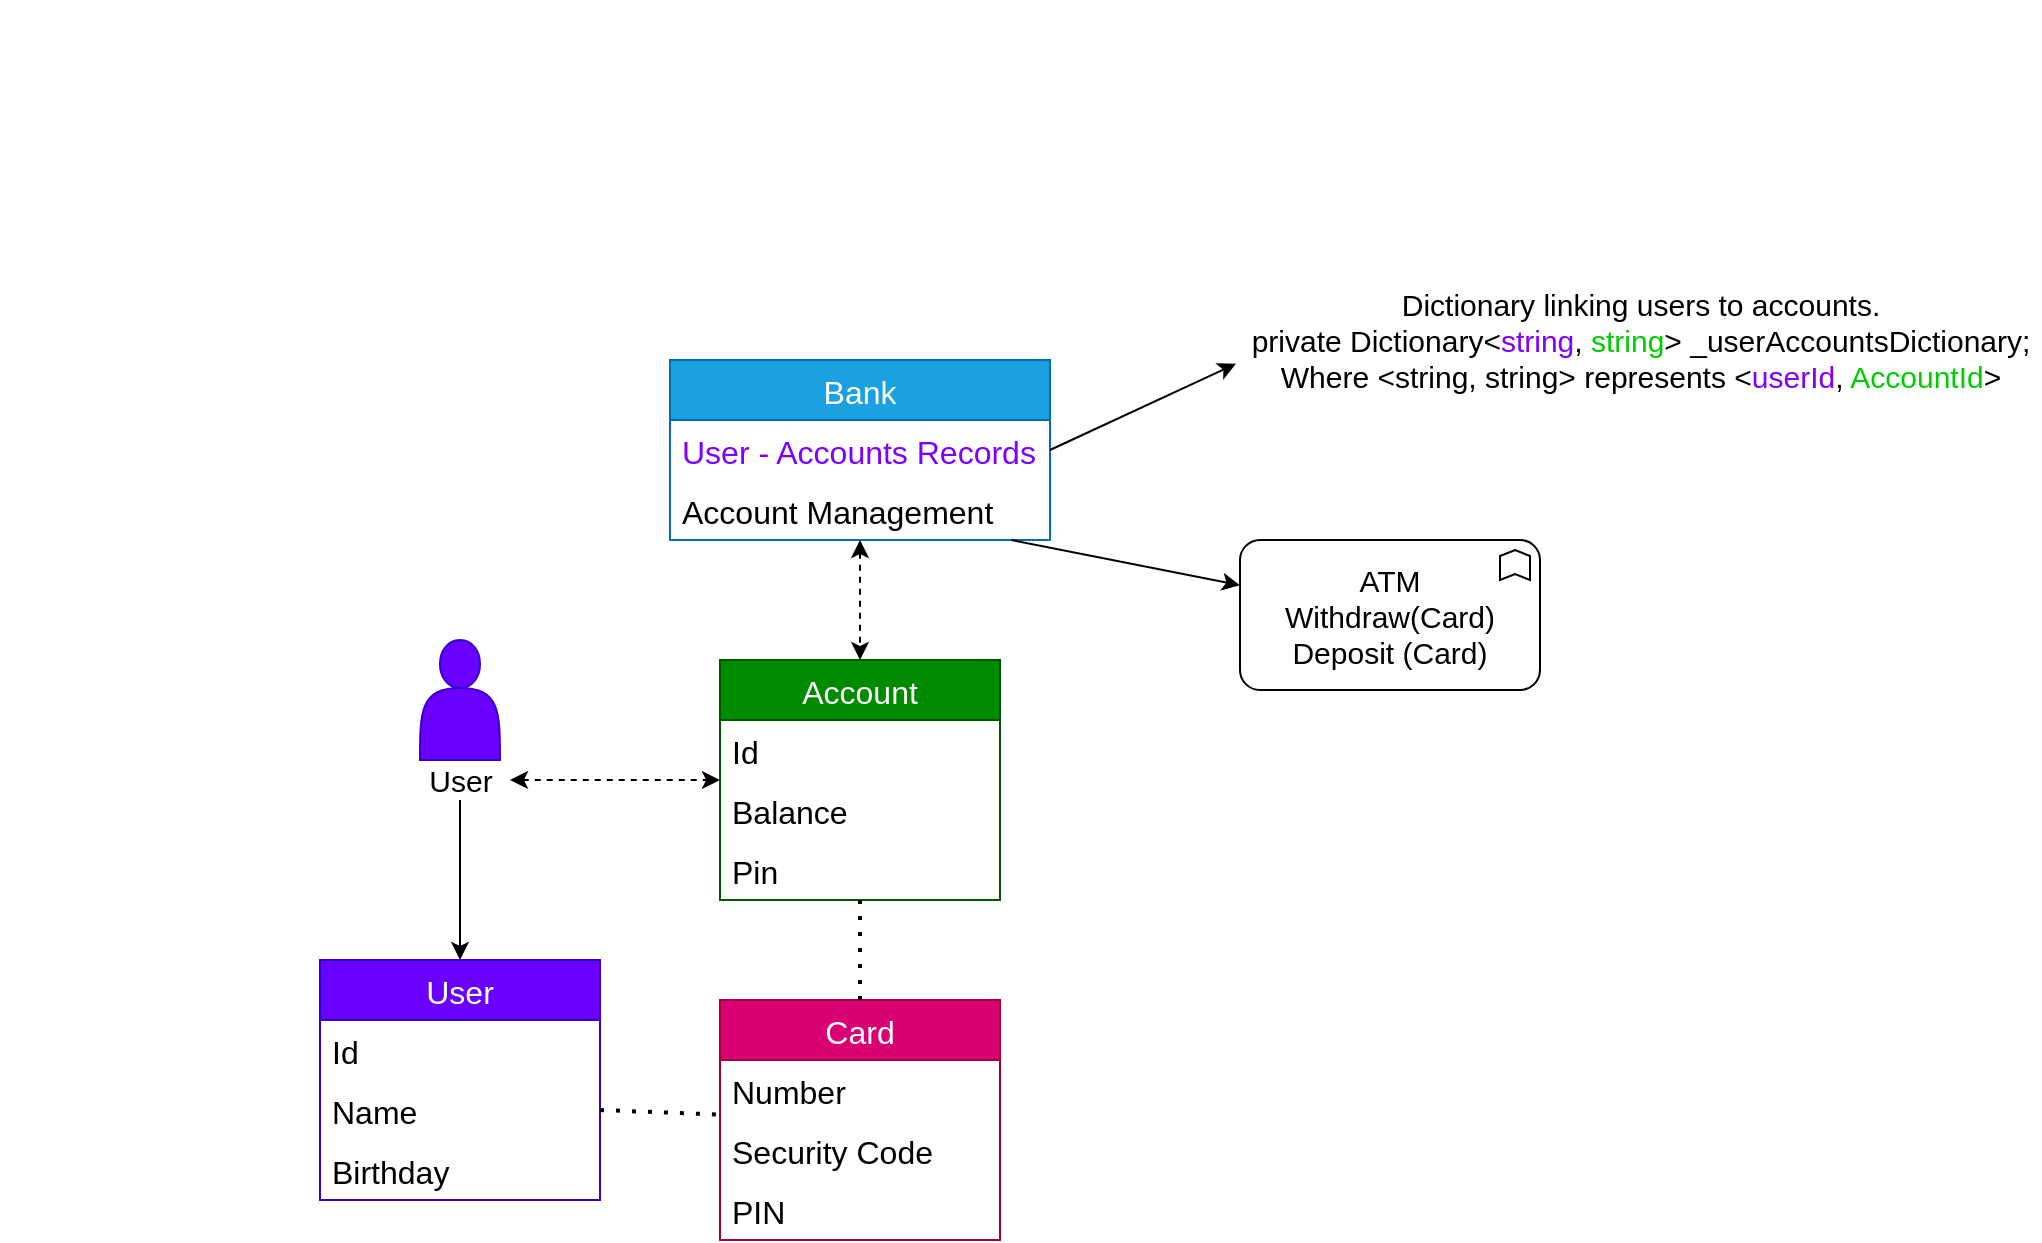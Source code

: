 <mxfile>
    <diagram id="jIoSEg7m4Jp2zM0ocRTL" name="Outline">
        <mxGraphModel dx="2392" dy="1150" grid="1" gridSize="10" guides="1" tooltips="1" connect="1" arrows="1" fold="1" page="1" pageScale="1" pageWidth="827" pageHeight="1169" math="0" shadow="0">
            <root>
                <mxCell id="0"/>
                <mxCell id="1" parent="0"/>
                <mxCell id="10" style="edgeStyle=none;html=1;fontSize=16;entryX=0.5;entryY=0;entryDx=0;entryDy=0;" parent="1" source="25" target="12" edge="1">
                    <mxGeometry relative="1" as="geometry">
                        <mxPoint x="145" y="472.931" as="targetPoint"/>
                        <mxPoint x="60" y="530" as="sourcePoint"/>
                    </mxGeometry>
                </mxCell>
                <mxCell id="5" value="&lt;h1&gt;&lt;b style=&quot;color: rgb(255 , 255 , 255) ; font-size: 16px ; text-align: center&quot;&gt;Banking Outline&lt;/b&gt;&lt;/h1&gt;&lt;p&gt;&lt;span style=&quot;color: rgb(255 , 255 , 255) ; font-size: 12px ; text-align: center&quot;&gt;Welcome to our banking outline!&lt;/span&gt;&lt;br style=&quot;color: rgb(255 , 255 , 255) ; font-size: 12px ; text-align: center&quot;&gt;&lt;span style=&quot;color: rgb(255 , 255 , 255) ; font-size: 12px ; text-align: center&quot;&gt;Here, we can plan systems.&lt;/span&gt;&lt;br&gt;&lt;/p&gt;" style="text;html=1;strokeColor=none;fillColor=none;spacing=5;spacingTop=-20;whiteSpace=wrap;overflow=hidden;rounded=0;fontSize=16;" parent="1" vertex="1">
                    <mxGeometry x="10" y="10" width="190" height="130" as="geometry"/>
                </mxCell>
                <mxCell id="12" value="User" style="swimlane;fontStyle=0;childLayout=stackLayout;horizontal=1;startSize=30;horizontalStack=0;resizeParent=1;resizeParentMax=0;resizeLast=0;collapsible=1;marginBottom=0;fontSize=16;fillColor=#6a00ff;fontColor=#ffffff;strokeColor=#3700CC;swimlaneFillColor=default;" parent="1" vertex="1">
                    <mxGeometry x="170" y="480" width="140" height="120" as="geometry"/>
                </mxCell>
                <mxCell id="13" value="Id" style="text;strokeColor=none;fillColor=none;align=left;verticalAlign=middle;spacingLeft=4;spacingRight=4;overflow=hidden;points=[[0,0.5],[1,0.5]];portConstraint=eastwest;rotatable=0;fontSize=16;" parent="12" vertex="1">
                    <mxGeometry y="30" width="140" height="30" as="geometry"/>
                </mxCell>
                <mxCell id="14" value="Name" style="text;strokeColor=none;fillColor=none;align=left;verticalAlign=middle;spacingLeft=4;spacingRight=4;overflow=hidden;points=[[0,0.5],[1,0.5]];portConstraint=eastwest;rotatable=0;fontSize=16;" parent="12" vertex="1">
                    <mxGeometry y="60" width="140" height="30" as="geometry"/>
                </mxCell>
                <mxCell id="22" value="Birthday" style="text;strokeColor=none;fillColor=none;align=left;verticalAlign=middle;spacingLeft=4;spacingRight=4;overflow=hidden;points=[[0,0.5],[1,0.5]];portConstraint=eastwest;rotatable=0;fontSize=16;" parent="12" vertex="1">
                    <mxGeometry y="90" width="140" height="30" as="geometry"/>
                </mxCell>
                <mxCell id="16" value="Bank" style="swimlane;fontStyle=0;childLayout=stackLayout;horizontal=1;startSize=30;horizontalStack=0;resizeParent=1;resizeParentMax=0;resizeLast=0;collapsible=1;marginBottom=0;fontSize=16;fillColor=#1ba1e2;fontColor=#ffffff;strokeColor=#006EAF;swimlaneFillColor=default;" parent="1" vertex="1">
                    <mxGeometry x="345" y="180" width="190" height="90" as="geometry"/>
                </mxCell>
                <mxCell id="17" value="User - Accounts Records " style="text;strokeColor=none;fillColor=none;align=left;verticalAlign=middle;spacingLeft=4;spacingRight=4;overflow=hidden;points=[[0,0.5],[1,0.5]];portConstraint=eastwest;rotatable=0;fontSize=16;fontColor=#7F00FF;" parent="16" vertex="1">
                    <mxGeometry y="30" width="190" height="30" as="geometry"/>
                </mxCell>
                <mxCell id="32" value="Account Management" style="text;strokeColor=none;fillColor=none;align=left;verticalAlign=middle;spacingLeft=4;spacingRight=4;overflow=hidden;points=[[0,0.5],[1,0.5]];portConstraint=eastwest;rotatable=0;fontSize=16;" parent="16" vertex="1">
                    <mxGeometry y="60" width="190" height="30" as="geometry"/>
                </mxCell>
                <mxCell id="23" value="" style="endArrow=classic;startArrow=classic;html=1;fontSize=16;strokeColor=default;dashed=1;" parent="1" source="25" target="28" edge="1">
                    <mxGeometry width="50" height="50" relative="1" as="geometry">
                        <mxPoint x="155" y="450" as="sourcePoint"/>
                        <mxPoint x="295" y="450" as="targetPoint"/>
                    </mxGeometry>
                </mxCell>
                <mxCell id="26" value="" style="group;" parent="1" vertex="1" connectable="0">
                    <mxGeometry x="215" y="320" width="50" height="80" as="geometry"/>
                </mxCell>
                <mxCell id="24" value="" style="shape=actor;whiteSpace=wrap;html=1;fontSize=16;align=center;fillColor=#6a00ff;fontColor=#ffffff;strokeColor=#3700CC;" parent="26" vertex="1">
                    <mxGeometry x="5" width="40" height="60" as="geometry"/>
                </mxCell>
                <mxCell id="25" value="User" style="text;html=1;align=center;verticalAlign=middle;resizable=0;points=[];autosize=1;strokeColor=none;fillColor=none;fontSize=15;" parent="26" vertex="1">
                    <mxGeometry y="60" width="50" height="20" as="geometry"/>
                </mxCell>
                <mxCell id="28" value="Account" style="swimlane;fontStyle=0;childLayout=stackLayout;horizontal=1;startSize=30;horizontalStack=0;resizeParent=1;resizeParentMax=0;resizeLast=0;collapsible=1;marginBottom=0;fontSize=16;fillColor=#008a00;fontColor=#ffffff;strokeColor=#005700;" parent="1" vertex="1">
                    <mxGeometry x="370" y="330" width="140" height="120" as="geometry"/>
                </mxCell>
                <mxCell id="29" value="Id" style="text;strokeColor=none;fillColor=none;align=left;verticalAlign=middle;spacingLeft=4;spacingRight=4;overflow=hidden;points=[[0,0.5],[1,0.5]];portConstraint=eastwest;rotatable=0;fontSize=16;" parent="28" vertex="1">
                    <mxGeometry y="30" width="140" height="30" as="geometry"/>
                </mxCell>
                <mxCell id="30" value="Balance" style="text;strokeColor=none;fillColor=none;align=left;verticalAlign=middle;spacingLeft=4;spacingRight=4;overflow=hidden;points=[[0,0.5],[1,0.5]];portConstraint=eastwest;rotatable=0;fontSize=16;" parent="28" vertex="1">
                    <mxGeometry y="60" width="140" height="30" as="geometry"/>
                </mxCell>
                <mxCell id="42" value="Pin" style="text;strokeColor=none;fillColor=none;align=left;verticalAlign=middle;spacingLeft=4;spacingRight=4;overflow=hidden;points=[[0,0.5],[1,0.5]];portConstraint=eastwest;rotatable=0;fontSize=16;" vertex="1" parent="28">
                    <mxGeometry y="90" width="140" height="30" as="geometry"/>
                </mxCell>
                <mxCell id="33" value="" style="endArrow=classic;html=1;fontSize=15;entryX=-0.005;entryY=0.698;entryDx=0;entryDy=0;entryPerimeter=0;exitX=1;exitY=0.5;exitDx=0;exitDy=0;" parent="1" source="17" target="34" edge="1">
                    <mxGeometry width="50" height="50" relative="1" as="geometry">
                        <mxPoint x="545" y="230" as="sourcePoint"/>
                        <mxPoint x="615" y="100" as="targetPoint"/>
                    </mxGeometry>
                </mxCell>
                <mxCell id="34" value="Dictionary linking users to accounts.&lt;br&gt;private Dictionary&amp;lt;&lt;font color=&quot;#7f00ff&quot;&gt;string&lt;/font&gt;, &lt;font color=&quot;#00cc00&quot;&gt;string&lt;/font&gt;&amp;gt; _userAccountsDictionary;&lt;br&gt;Where &amp;lt;string, string&amp;gt; represents &amp;lt;&lt;font color=&quot;#7f00ff&quot;&gt;userId&lt;/font&gt;, &lt;font color=&quot;#00cc00&quot;&gt;AccountId&lt;/font&gt;&amp;gt;" style="text;html=1;align=center;verticalAlign=middle;resizable=0;points=[];autosize=1;strokeColor=none;fillColor=default;fontSize=15;" parent="1" vertex="1">
                    <mxGeometry x="630" y="140" width="400" height="60" as="geometry"/>
                </mxCell>
                <mxCell id="35" style="edgeStyle=none;html=1;fontSize=15;" parent="1" source="32" target="36" edge="1">
                    <mxGeometry relative="1" as="geometry">
                        <mxPoint x="705" y="255" as="targetPoint"/>
                    </mxGeometry>
                </mxCell>
                <mxCell id="36" value="ATM&lt;br&gt;Withdraw(Card)&lt;br&gt;Deposit (Card)" style="html=1;outlineConnect=0;whiteSpace=wrap;shape=mxgraph.archimate3.application;appType=func;archiType=rounded;fontSize=15;" parent="1" vertex="1">
                    <mxGeometry x="630" y="270" width="150" height="75" as="geometry"/>
                </mxCell>
                <mxCell id="37" value="" style="endArrow=classic;startArrow=classic;html=1;fontSize=16;strokeColor=default;dashed=1;" parent="1" source="16" target="28" edge="1">
                    <mxGeometry width="50" height="50" relative="1" as="geometry">
                        <mxPoint x="275.0" y="400" as="sourcePoint"/>
                        <mxPoint x="375" y="400" as="targetPoint"/>
                    </mxGeometry>
                </mxCell>
                <mxCell id="43" value="Card" style="swimlane;fontStyle=0;childLayout=stackLayout;horizontal=1;startSize=30;horizontalStack=0;resizeParent=1;resizeParentMax=0;resizeLast=0;collapsible=1;marginBottom=0;fontSize=16;fillColor=#d80073;fontColor=#ffffff;strokeColor=#A50040;swimlaneFillColor=default;" vertex="1" parent="1">
                    <mxGeometry x="370" y="500" width="140" height="120" as="geometry"/>
                </mxCell>
                <mxCell id="44" value="Number" style="text;strokeColor=none;fillColor=none;align=left;verticalAlign=middle;spacingLeft=4;spacingRight=4;overflow=hidden;points=[[0,0.5],[1,0.5]];portConstraint=eastwest;rotatable=0;fontSize=16;" vertex="1" parent="43">
                    <mxGeometry y="30" width="140" height="30" as="geometry"/>
                </mxCell>
                <mxCell id="46" value="Security Code" style="text;strokeColor=none;fillColor=none;align=left;verticalAlign=middle;spacingLeft=4;spacingRight=4;overflow=hidden;points=[[0,0.5],[1,0.5]];portConstraint=eastwest;rotatable=0;fontSize=16;" vertex="1" parent="43">
                    <mxGeometry y="60" width="140" height="30" as="geometry"/>
                </mxCell>
                <mxCell id="47" value="PIN" style="text;strokeColor=none;fillColor=none;align=left;verticalAlign=middle;spacingLeft=4;spacingRight=4;overflow=hidden;points=[[0,0.5],[1,0.5]];portConstraint=eastwest;rotatable=0;fontSize=16;" vertex="1" parent="43">
                    <mxGeometry y="90" width="140" height="30" as="geometry"/>
                </mxCell>
                <mxCell id="48" value="" style="endArrow=none;dashed=1;html=1;dashPattern=1 3;strokeWidth=2;fontColor=#FFFFFF;exitX=1;exitY=0.5;exitDx=0;exitDy=0;" edge="1" parent="1" source="14" target="43">
                    <mxGeometry width="50" height="50" relative="1" as="geometry">
                        <mxPoint x="940" y="490" as="sourcePoint"/>
                        <mxPoint x="990" y="440" as="targetPoint"/>
                    </mxGeometry>
                </mxCell>
                <mxCell id="49" value="" style="endArrow=none;dashed=1;html=1;dashPattern=1 3;strokeWidth=2;fontColor=#FFFFFF;" edge="1" parent="1" source="43" target="28">
                    <mxGeometry width="50" height="50" relative="1" as="geometry">
                        <mxPoint x="940" y="490" as="sourcePoint"/>
                        <mxPoint x="990" y="440" as="targetPoint"/>
                    </mxGeometry>
                </mxCell>
                <mxCell id="1uow3FdBhUxPQJjV7HwF-51" value="Go to next page at the bottom." style="text;html=1;align=center;verticalAlign=middle;resizable=0;points=[];autosize=1;strokeColor=none;fillColor=none;fontColor=#FFFFFF;" vertex="1" parent="1">
                    <mxGeometry x="730" y="590" width="180" height="20" as="geometry"/>
                </mxCell>
            </root>
        </mxGraphModel>
    </diagram>
    <diagram id="eHR3e2Lrq45Xd9JC10n5" name="Page-2">
        <mxGraphModel dx="2392" dy="1150" grid="1" gridSize="10" guides="1" tooltips="1" connect="1" arrows="1" fold="1" page="1" pageScale="1" pageWidth="827" pageHeight="1169" math="0" shadow="0">
            <root>
                <mxCell id="T17UDQJ1rNSeBTMI9JV1-0"/>
                <mxCell id="T17UDQJ1rNSeBTMI9JV1-1" parent="T17UDQJ1rNSeBTMI9JV1-0"/>
                <mxCell id="T17UDQJ1rNSeBTMI9JV1-19" value="" style="shape=curlyBracket;whiteSpace=wrap;html=1;rounded=1;fontColor=#FFFFFF;fillColor=default;" vertex="1" parent="T17UDQJ1rNSeBTMI9JV1-1">
                    <mxGeometry x="400" y="520" width="20" height="120" as="geometry"/>
                </mxCell>
                <mxCell id="T17UDQJ1rNSeBTMI9JV1-20" value="My name is deez" style="text;html=1;align=center;verticalAlign=middle;resizable=0;points=[];autosize=1;strokeColor=none;fillColor=none;fontColor=#FFFFFF;" vertex="1" parent="T17UDQJ1rNSeBTMI9JV1-1">
                    <mxGeometry x="435" y="530" width="110" height="20" as="geometry"/>
                </mxCell>
                <mxCell id="T17UDQJ1rNSeBTMI9JV1-21" value="What's your name sir?" style="text;html=1;align=center;verticalAlign=middle;resizable=0;points=[];autosize=1;strokeColor=none;fillColor=none;fontColor=#FFFFFF;" vertex="1" parent="T17UDQJ1rNSeBTMI9JV1-1">
                    <mxGeometry x="270" y="570" width="130" height="20" as="geometry"/>
                </mxCell>
                <mxCell id="T17UDQJ1rNSeBTMI9JV1-22" value="Joe" style="text;html=1;align=center;verticalAlign=middle;resizable=0;points=[];autosize=1;strokeColor=none;fillColor=none;fontColor=#FFFFFF;" vertex="1" parent="T17UDQJ1rNSeBTMI9JV1-1">
                    <mxGeometry x="435" y="570" width="30" height="20" as="geometry"/>
                </mxCell>
                <mxCell id="T17UDQJ1rNSeBTMI9JV1-23" value="Last name Seetime, first name Seg" style="text;html=1;align=center;verticalAlign=middle;resizable=0;points=[];autosize=1;strokeColor=none;fillColor=none;fontColor=#FFFFFF;" vertex="1" parent="T17UDQJ1rNSeBTMI9JV1-1">
                    <mxGeometry x="435" y="610" width="200" height="20" as="geometry"/>
                </mxCell>
            </root>
        </mxGraphModel>
    </diagram>
</mxfile>